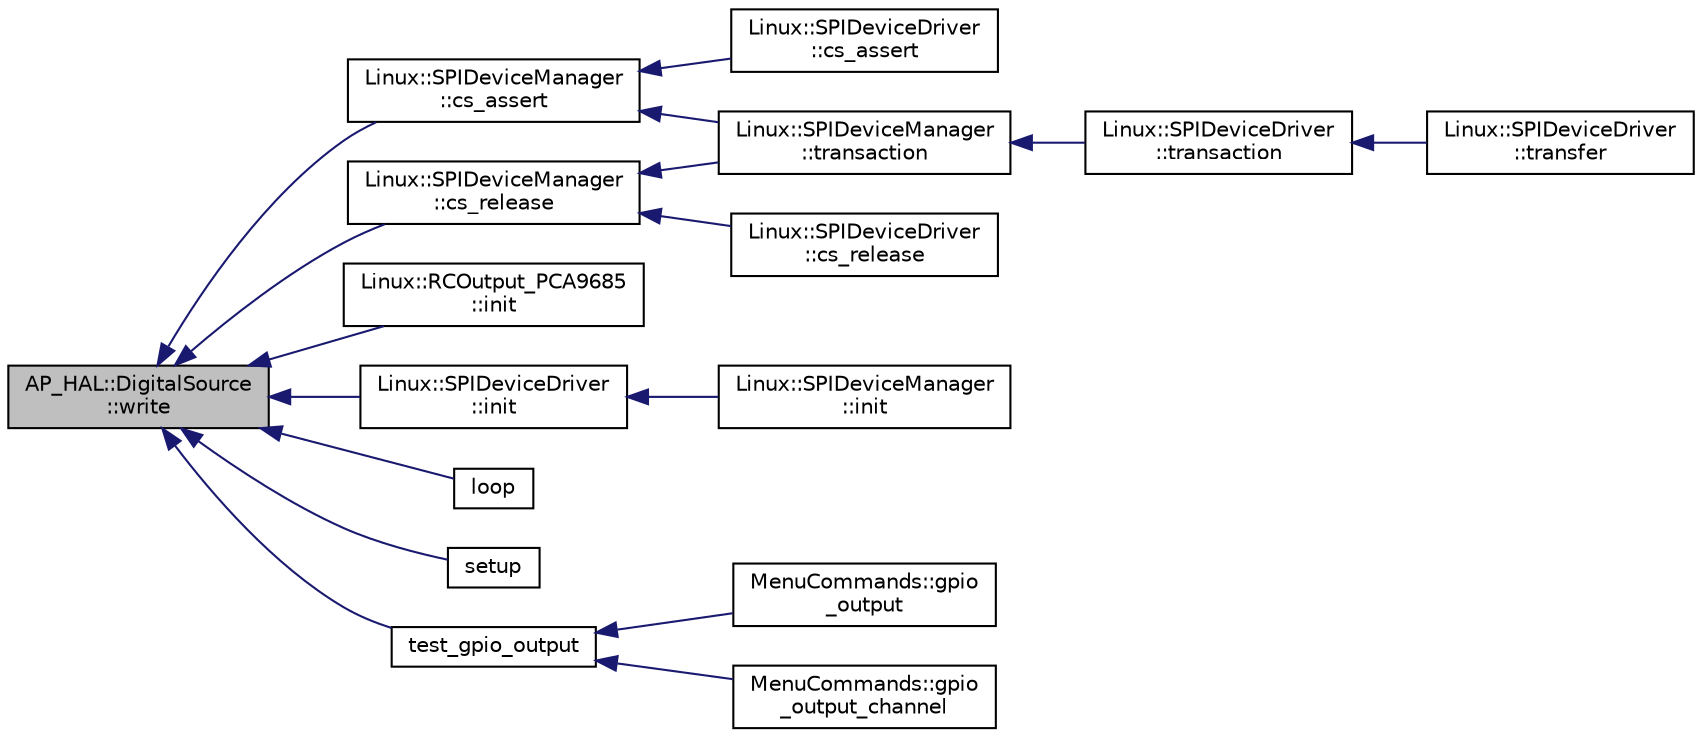 digraph "AP_HAL::DigitalSource::write"
{
 // INTERACTIVE_SVG=YES
  edge [fontname="Helvetica",fontsize="10",labelfontname="Helvetica",labelfontsize="10"];
  node [fontname="Helvetica",fontsize="10",shape=record];
  rankdir="LR";
  Node1 [label="AP_HAL::DigitalSource\l::write",height=0.2,width=0.4,color="black", fillcolor="grey75", style="filled", fontcolor="black"];
  Node1 -> Node2 [dir="back",color="midnightblue",fontsize="10",style="solid",fontname="Helvetica"];
  Node2 [label="Linux::SPIDeviceManager\l::cs_assert",height=0.2,width=0.4,color="black", fillcolor="white", style="filled",URL="$classLinux_1_1SPIDeviceManager.html#a025d6ce49cb2a2190adb85827a4f4905"];
  Node2 -> Node3 [dir="back",color="midnightblue",fontsize="10",style="solid",fontname="Helvetica"];
  Node3 [label="Linux::SPIDeviceDriver\l::cs_assert",height=0.2,width=0.4,color="black", fillcolor="white", style="filled",URL="$classLinux_1_1SPIDeviceDriver.html#ad8e938d326358073901afc07d5cff80b"];
  Node2 -> Node4 [dir="back",color="midnightblue",fontsize="10",style="solid",fontname="Helvetica"];
  Node4 [label="Linux::SPIDeviceManager\l::transaction",height=0.2,width=0.4,color="black", fillcolor="white", style="filled",URL="$classLinux_1_1SPIDeviceManager.html#aa1caa36b5f4118caae9486979df83332"];
  Node4 -> Node5 [dir="back",color="midnightblue",fontsize="10",style="solid",fontname="Helvetica"];
  Node5 [label="Linux::SPIDeviceDriver\l::transaction",height=0.2,width=0.4,color="black", fillcolor="white", style="filled",URL="$classLinux_1_1SPIDeviceDriver.html#a7186697231f24641805eb66c995c3d1d"];
  Node5 -> Node6 [dir="back",color="midnightblue",fontsize="10",style="solid",fontname="Helvetica"];
  Node6 [label="Linux::SPIDeviceDriver\l::transfer",height=0.2,width=0.4,color="black", fillcolor="white", style="filled",URL="$classLinux_1_1SPIDeviceDriver.html#a1a003a2e02d1016ec588ec784f13d2f0"];
  Node1 -> Node7 [dir="back",color="midnightblue",fontsize="10",style="solid",fontname="Helvetica"];
  Node7 [label="Linux::SPIDeviceManager\l::cs_release",height=0.2,width=0.4,color="black", fillcolor="white", style="filled",URL="$classLinux_1_1SPIDeviceManager.html#a95ef8a7a59823c7d33c59a960c17aa7a"];
  Node7 -> Node8 [dir="back",color="midnightblue",fontsize="10",style="solid",fontname="Helvetica"];
  Node8 [label="Linux::SPIDeviceDriver\l::cs_release",height=0.2,width=0.4,color="black", fillcolor="white", style="filled",URL="$classLinux_1_1SPIDeviceDriver.html#a5976ce04013f22023082bd2b95cd8fdd"];
  Node7 -> Node4 [dir="back",color="midnightblue",fontsize="10",style="solid",fontname="Helvetica"];
  Node1 -> Node9 [dir="back",color="midnightblue",fontsize="10",style="solid",fontname="Helvetica"];
  Node9 [label="Linux::RCOutput_PCA9685\l::init",height=0.2,width=0.4,color="black", fillcolor="white", style="filled",URL="$classLinux_1_1RCOutput__PCA9685.html#a269d77a94caa898707d884ae3047ee87"];
  Node1 -> Node10 [dir="back",color="midnightblue",fontsize="10",style="solid",fontname="Helvetica"];
  Node10 [label="Linux::SPIDeviceDriver\l::init",height=0.2,width=0.4,color="black", fillcolor="white", style="filled",URL="$classLinux_1_1SPIDeviceDriver.html#a4248ef839b1458a494163ae961519add"];
  Node10 -> Node11 [dir="back",color="midnightblue",fontsize="10",style="solid",fontname="Helvetica"];
  Node11 [label="Linux::SPIDeviceManager\l::init",height=0.2,width=0.4,color="black", fillcolor="white", style="filled",URL="$classLinux_1_1SPIDeviceManager.html#a0141295dd8b7afbe3948c0fd9abd729e"];
  Node1 -> Node12 [dir="back",color="midnightblue",fontsize="10",style="solid",fontname="Helvetica"];
  Node12 [label="loop",height=0.2,width=0.4,color="black", fillcolor="white", style="filled",URL="$Blink_8cpp.html#a0b33edabd7f1c4e4a0bf32c67269be2f"];
  Node1 -> Node13 [dir="back",color="midnightblue",fontsize="10",style="solid",fontname="Helvetica"];
  Node13 [label="setup",height=0.2,width=0.4,color="black", fillcolor="white", style="filled",URL="$Blink_8cpp.html#a7dfd9b79bc5a37d7df40207afbc5431f"];
  Node1 -> Node14 [dir="back",color="midnightblue",fontsize="10",style="solid",fontname="Helvetica"];
  Node14 [label="test_gpio_output",height=0.2,width=0.4,color="black", fillcolor="white", style="filled",URL="$GPIOTest_8cpp.html#a865a1031a902ba4cdd4b1b9031939cd8"];
  Node14 -> Node15 [dir="back",color="midnightblue",fontsize="10",style="solid",fontname="Helvetica"];
  Node15 [label="MenuCommands::gpio\l_output",height=0.2,width=0.4,color="black", fillcolor="white", style="filled",URL="$classMenuCommands.html#afa6d3a1a995a54eb412c25988fbe0fba"];
  Node14 -> Node16 [dir="back",color="midnightblue",fontsize="10",style="solid",fontname="Helvetica"];
  Node16 [label="MenuCommands::gpio\l_output_channel",height=0.2,width=0.4,color="black", fillcolor="white", style="filled",URL="$classMenuCommands.html#a1d7748272d4fc032e7a1a0d6dd85c8f2"];
}
